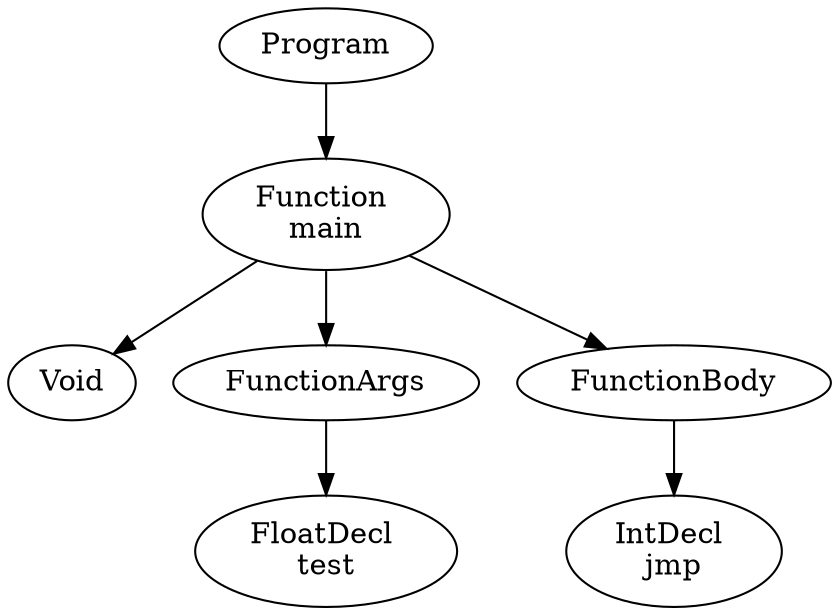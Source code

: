 digraph AST {
1 [label="Program"];
2 [label="Function \nmain"];
3 [label="Void"];
4 [label="FunctionArgs"];
5 [label="FloatDecl \ntest"];
4 -> 5;
6 [label="FunctionBody"];
7 [label="IntDecl \njmp"];
6 -> 7;
2 -> 3;
2 -> 4;
2 -> 6;
1 -> 2;
}